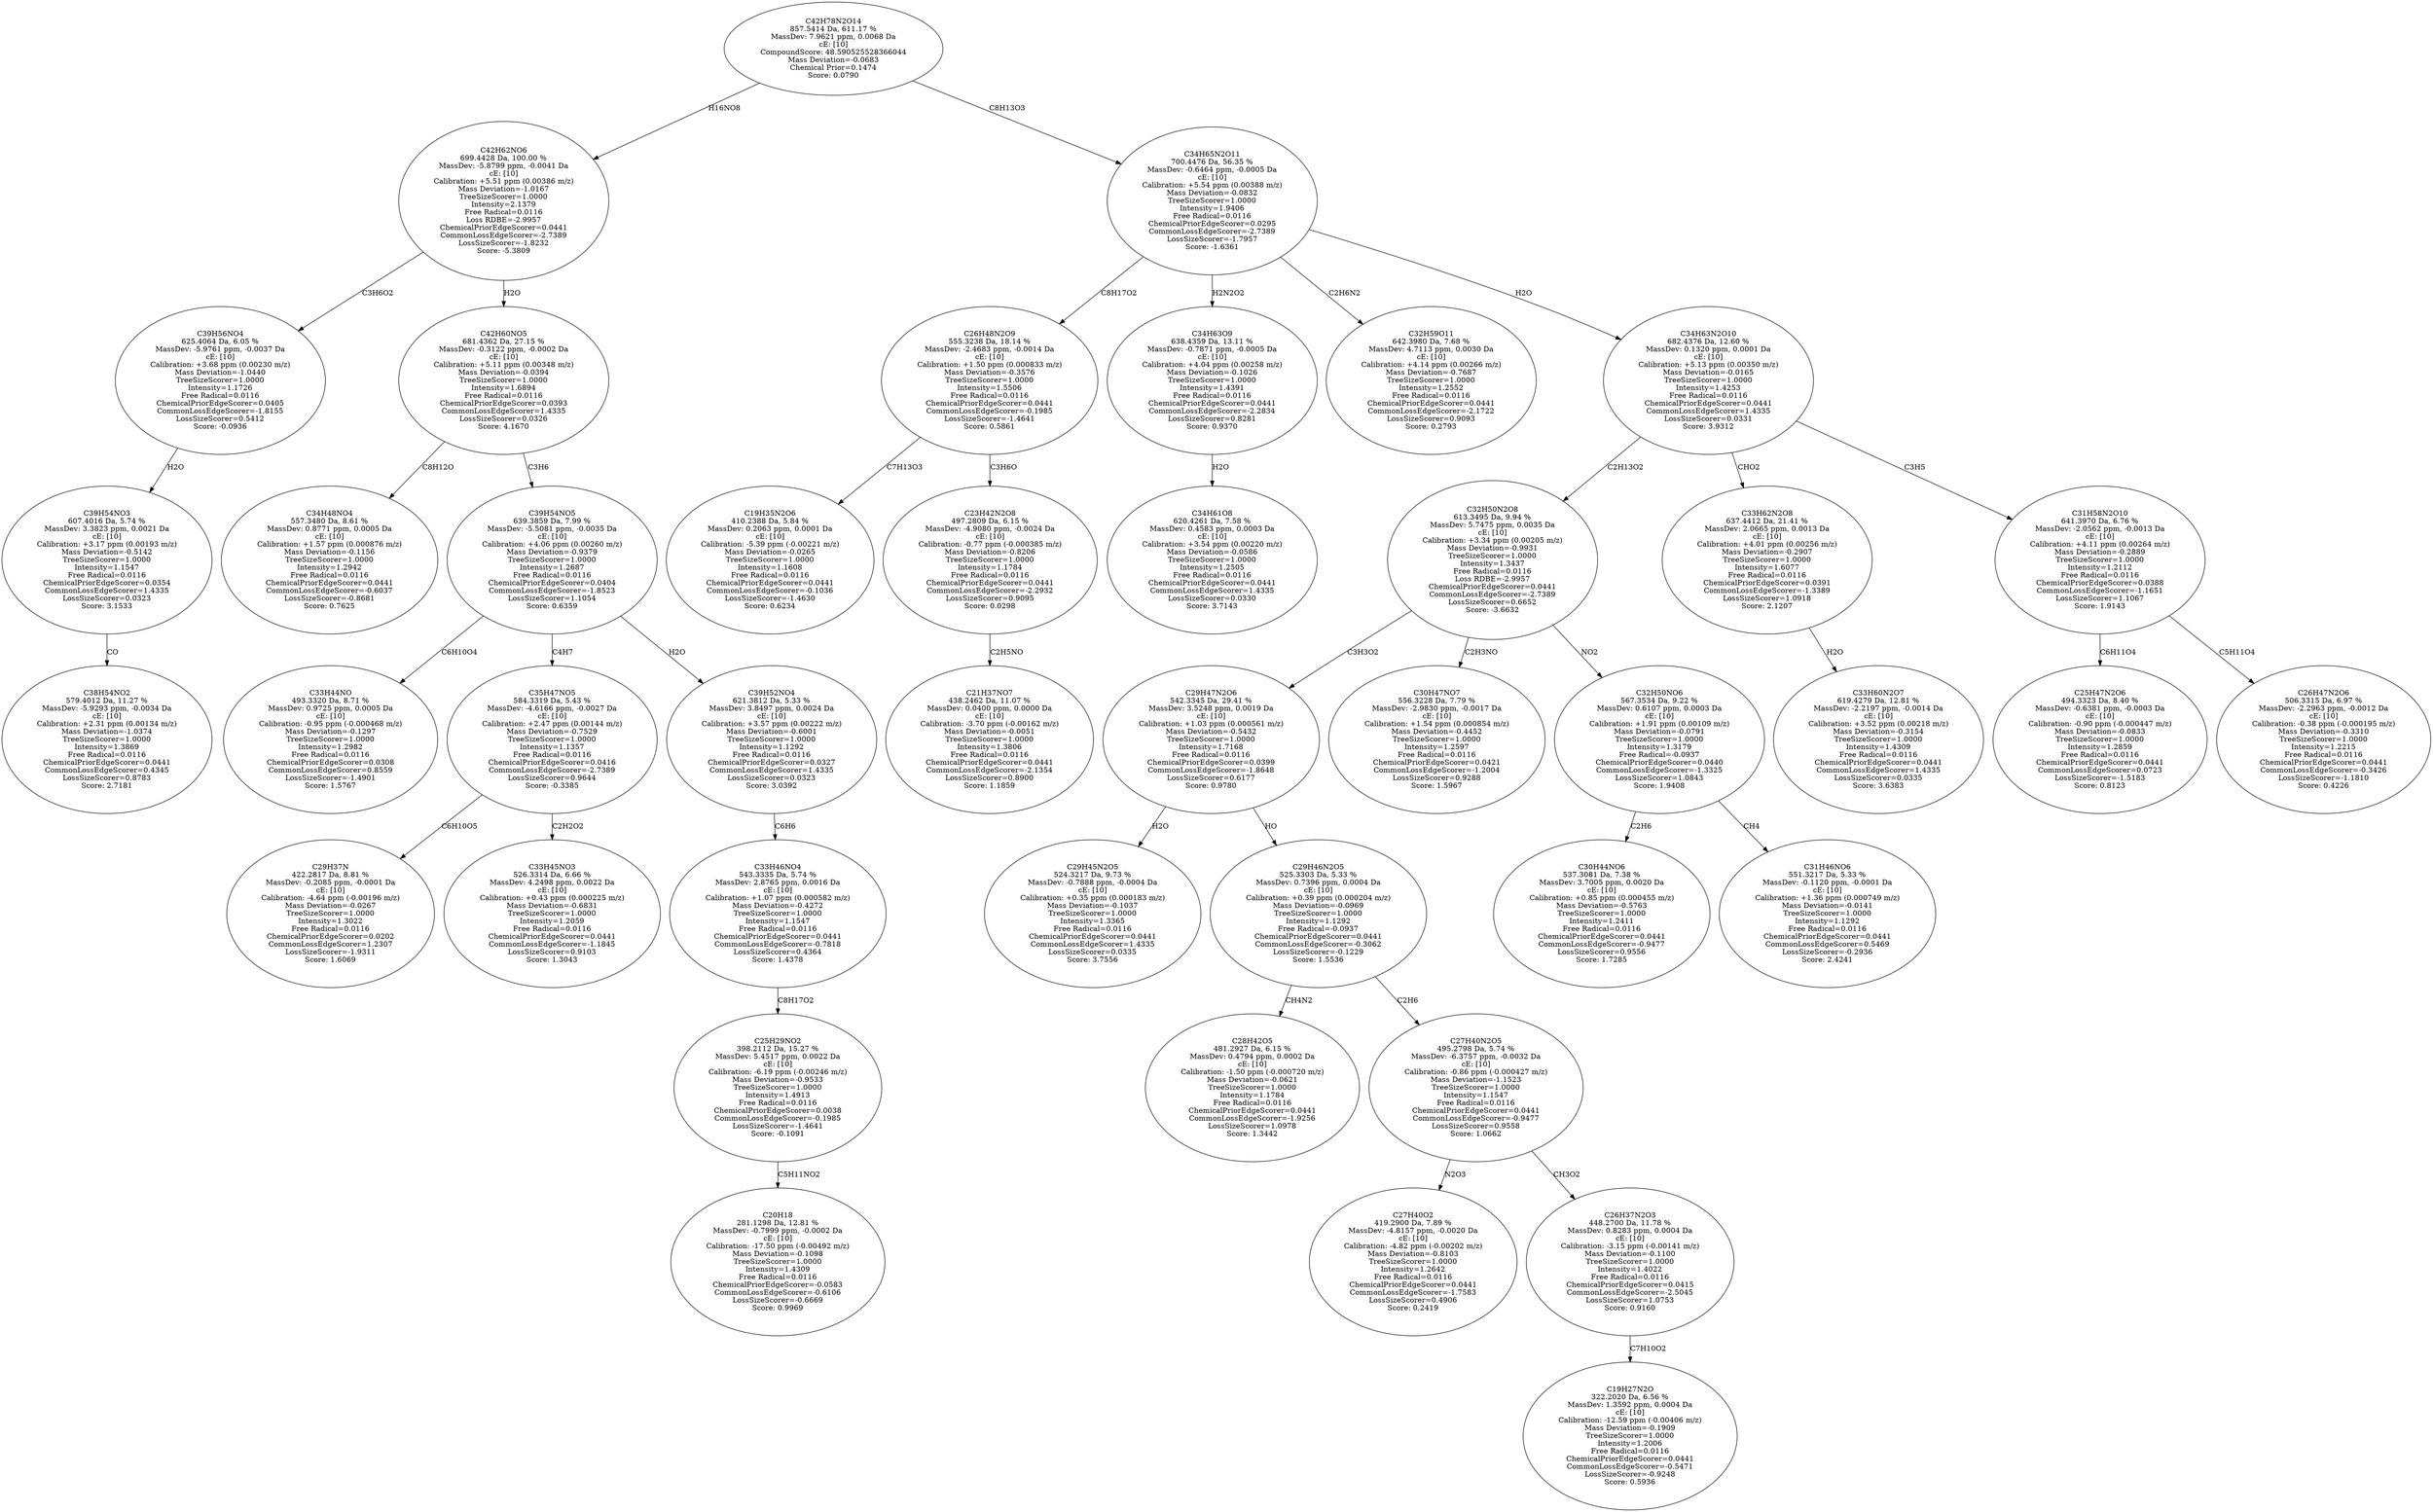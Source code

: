 strict digraph {
v1 [label="C38H54NO2\n579.4012 Da, 11.27 %\nMassDev: -5.9293 ppm, -0.0034 Da\ncE: [10]\nCalibration: +2.31 ppm (0.00134 m/z)\nMass Deviation=-1.0374\nTreeSizeScorer=1.0000\nIntensity=1.3869\nFree Radical=0.0116\nChemicalPriorEdgeScorer=0.0441\nCommonLossEdgeScorer=0.4345\nLossSizeScorer=0.8783\nScore: 2.7181"];
v2 [label="C39H54NO3\n607.4016 Da, 5.74 %\nMassDev: 3.3823 ppm, 0.0021 Da\ncE: [10]\nCalibration: +3.17 ppm (0.00193 m/z)\nMass Deviation=-0.5142\nTreeSizeScorer=1.0000\nIntensity=1.1547\nFree Radical=0.0116\nChemicalPriorEdgeScorer=0.0354\nCommonLossEdgeScorer=1.4335\nLossSizeScorer=0.0323\nScore: 3.1533"];
v3 [label="C39H56NO4\n625.4064 Da, 6.05 %\nMassDev: -5.9761 ppm, -0.0037 Da\ncE: [10]\nCalibration: +3.68 ppm (0.00230 m/z)\nMass Deviation=-1.0440\nTreeSizeScorer=1.0000\nIntensity=1.1726\nFree Radical=0.0116\nChemicalPriorEdgeScorer=0.0405\nCommonLossEdgeScorer=-1.8155\nLossSizeScorer=0.5412\nScore: -0.0936"];
v4 [label="C34H48NO4\n557.3480 Da, 8.61 %\nMassDev: 0.8771 ppm, 0.0005 Da\ncE: [10]\nCalibration: +1.57 ppm (0.000876 m/z)\nMass Deviation=-0.1156\nTreeSizeScorer=1.0000\nIntensity=1.2942\nFree Radical=0.0116\nChemicalPriorEdgeScorer=0.0441\nCommonLossEdgeScorer=-0.6037\nLossSizeScorer=-0.8681\nScore: 0.7625"];
v5 [label="C33H44NO\n493.3320 Da, 8.71 %\nMassDev: 0.9725 ppm, 0.0005 Da\ncE: [10]\nCalibration: -0.95 ppm (-0.000468 m/z)\nMass Deviation=-0.1297\nTreeSizeScorer=1.0000\nIntensity=1.2982\nFree Radical=0.0116\nChemicalPriorEdgeScorer=0.0308\nCommonLossEdgeScorer=0.8559\nLossSizeScorer=-1.4901\nScore: 1.5767"];
v6 [label="C29H37N\n422.2817 Da, 8.81 %\nMassDev: -0.2085 ppm, -0.0001 Da\ncE: [10]\nCalibration: -4.64 ppm (-0.00196 m/z)\nMass Deviation=-0.0267\nTreeSizeScorer=1.0000\nIntensity=1.3022\nFree Radical=0.0116\nChemicalPriorEdgeScorer=0.0202\nCommonLossEdgeScorer=1.2307\nLossSizeScorer=-1.9311\nScore: 1.6069"];
v7 [label="C33H45NO3\n526.3314 Da, 6.66 %\nMassDev: 4.2498 ppm, 0.0022 Da\ncE: [10]\nCalibration: +0.43 ppm (0.000225 m/z)\nMass Deviation=-0.6831\nTreeSizeScorer=1.0000\nIntensity=1.2059\nFree Radical=0.0116\nChemicalPriorEdgeScorer=0.0441\nCommonLossEdgeScorer=-1.1845\nLossSizeScorer=0.9103\nScore: 1.3043"];
v8 [label="C35H47NO5\n584.3319 Da, 5.43 %\nMassDev: -4.6166 ppm, -0.0027 Da\ncE: [10]\nCalibration: +2.47 ppm (0.00144 m/z)\nMass Deviation=-0.7529\nTreeSizeScorer=1.0000\nIntensity=1.1357\nFree Radical=0.0116\nChemicalPriorEdgeScorer=0.0416\nCommonLossEdgeScorer=-2.7389\nLossSizeScorer=0.9644\nScore: -0.3385"];
v9 [label="C20H18\n281.1298 Da, 12.81 %\nMassDev: -0.7999 ppm, -0.0002 Da\ncE: [10]\nCalibration: -17.50 ppm (-0.00492 m/z)\nMass Deviation=-0.1098\nTreeSizeScorer=1.0000\nIntensity=1.4309\nFree Radical=0.0116\nChemicalPriorEdgeScorer=-0.0583\nCommonLossEdgeScorer=-0.6106\nLossSizeScorer=-0.6669\nScore: 0.9969"];
v10 [label="C25H29NO2\n398.2112 Da, 15.27 %\nMassDev: 5.4517 ppm, 0.0022 Da\ncE: [10]\nCalibration: -6.19 ppm (-0.00246 m/z)\nMass Deviation=-0.9533\nTreeSizeScorer=1.0000\nIntensity=1.4913\nFree Radical=0.0116\nChemicalPriorEdgeScorer=0.0038\nCommonLossEdgeScorer=-0.1985\nLossSizeScorer=-1.4641\nScore: -0.1091"];
v11 [label="C33H46NO4\n543.3335 Da, 5.74 %\nMassDev: 2.8765 ppm, 0.0016 Da\ncE: [10]\nCalibration: +1.07 ppm (0.000582 m/z)\nMass Deviation=-0.4272\nTreeSizeScorer=1.0000\nIntensity=1.1547\nFree Radical=0.0116\nChemicalPriorEdgeScorer=0.0441\nCommonLossEdgeScorer=-0.7818\nLossSizeScorer=0.4364\nScore: 1.4378"];
v12 [label="C39H52NO4\n621.3812 Da, 5.33 %\nMassDev: 3.8497 ppm, 0.0024 Da\ncE: [10]\nCalibration: +3.57 ppm (0.00222 m/z)\nMass Deviation=-0.6001\nTreeSizeScorer=1.0000\nIntensity=1.1292\nFree Radical=0.0116\nChemicalPriorEdgeScorer=0.0327\nCommonLossEdgeScorer=1.4335\nLossSizeScorer=0.0323\nScore: 3.0392"];
v13 [label="C39H54NO5\n639.3859 Da, 7.99 %\nMassDev: -5.5081 ppm, -0.0035 Da\ncE: [10]\nCalibration: +4.06 ppm (0.00260 m/z)\nMass Deviation=-0.9379\nTreeSizeScorer=1.0000\nIntensity=1.2687\nFree Radical=0.0116\nChemicalPriorEdgeScorer=0.0404\nCommonLossEdgeScorer=-1.8523\nLossSizeScorer=1.1054\nScore: 0.6359"];
v14 [label="C42H60NO5\n681.4362 Da, 27.15 %\nMassDev: -0.3122 ppm, -0.0002 Da\ncE: [10]\nCalibration: +5.11 ppm (0.00348 m/z)\nMass Deviation=-0.0394\nTreeSizeScorer=1.0000\nIntensity=1.6894\nFree Radical=0.0116\nChemicalPriorEdgeScorer=0.0393\nCommonLossEdgeScorer=1.4335\nLossSizeScorer=0.0326\nScore: 4.1670"];
v15 [label="C42H62NO6\n699.4428 Da, 100.00 %\nMassDev: -5.8799 ppm, -0.0041 Da\ncE: [10]\nCalibration: +5.51 ppm (0.00386 m/z)\nMass Deviation=-1.0167\nTreeSizeScorer=1.0000\nIntensity=2.1379\nFree Radical=0.0116\nLoss RDBE=-2.9957\nChemicalPriorEdgeScorer=0.0441\nCommonLossEdgeScorer=-2.7389\nLossSizeScorer=-1.8232\nScore: -5.3809"];
v16 [label="C19H35N2O6\n410.2388 Da, 5.84 %\nMassDev: 0.2063 ppm, 0.0001 Da\ncE: [10]\nCalibration: -5.39 ppm (-0.00221 m/z)\nMass Deviation=-0.0265\nTreeSizeScorer=1.0000\nIntensity=1.1608\nFree Radical=0.0116\nChemicalPriorEdgeScorer=0.0441\nCommonLossEdgeScorer=-0.1036\nLossSizeScorer=-1.4630\nScore: 0.6234"];
v17 [label="C21H37NO7\n438.2462 Da, 11.07 %\nMassDev: 0.0400 ppm, 0.0000 Da\ncE: [10]\nCalibration: -3.70 ppm (-0.00162 m/z)\nMass Deviation=-0.0051\nTreeSizeScorer=1.0000\nIntensity=1.3806\nFree Radical=0.0116\nChemicalPriorEdgeScorer=0.0441\nCommonLossEdgeScorer=-2.1354\nLossSizeScorer=0.8900\nScore: 1.1859"];
v18 [label="C23H42N2O8\n497.2809 Da, 6.15 %\nMassDev: -4.9080 ppm, -0.0024 Da\ncE: [10]\nCalibration: -0.77 ppm (-0.000385 m/z)\nMass Deviation=-0.8206\nTreeSizeScorer=1.0000\nIntensity=1.1784\nFree Radical=0.0116\nChemicalPriorEdgeScorer=0.0441\nCommonLossEdgeScorer=-2.2932\nLossSizeScorer=0.9095\nScore: 0.0298"];
v19 [label="C26H48N2O9\n555.3238 Da, 18.14 %\nMassDev: -2.4683 ppm, -0.0014 Da\ncE: [10]\nCalibration: +1.50 ppm (0.000833 m/z)\nMass Deviation=-0.3576\nTreeSizeScorer=1.0000\nIntensity=1.5506\nFree Radical=0.0116\nChemicalPriorEdgeScorer=0.0441\nCommonLossEdgeScorer=-0.1985\nLossSizeScorer=-1.4641\nScore: 0.5861"];
v20 [label="C34H61O8\n620.4261 Da, 7.58 %\nMassDev: 0.4583 ppm, 0.0003 Da\ncE: [10]\nCalibration: +3.54 ppm (0.00220 m/z)\nMass Deviation=-0.0586\nTreeSizeScorer=1.0000\nIntensity=1.2505\nFree Radical=0.0116\nChemicalPriorEdgeScorer=0.0441\nCommonLossEdgeScorer=1.4335\nLossSizeScorer=0.0330\nScore: 3.7143"];
v21 [label="C34H63O9\n638.4359 Da, 13.11 %\nMassDev: -0.7871 ppm, -0.0005 Da\ncE: [10]\nCalibration: +4.04 ppm (0.00258 m/z)\nMass Deviation=-0.1026\nTreeSizeScorer=1.0000\nIntensity=1.4391\nFree Radical=0.0116\nChemicalPriorEdgeScorer=0.0441\nCommonLossEdgeScorer=-2.2834\nLossSizeScorer=0.8281\nScore: 0.9370"];
v22 [label="C32H59O11\n642.3980 Da, 7.68 %\nMassDev: 4.7113 ppm, 0.0030 Da\ncE: [10]\nCalibration: +4.14 ppm (0.00266 m/z)\nMass Deviation=-0.7687\nTreeSizeScorer=1.0000\nIntensity=1.2552\nFree Radical=0.0116\nChemicalPriorEdgeScorer=0.0441\nCommonLossEdgeScorer=-2.1722\nLossSizeScorer=0.9093\nScore: 0.2793"];
v23 [label="C29H45N2O5\n524.3217 Da, 9.73 %\nMassDev: -0.7888 ppm, -0.0004 Da\ncE: [10]\nCalibration: +0.35 ppm (0.000183 m/z)\nMass Deviation=-0.1037\nTreeSizeScorer=1.0000\nIntensity=1.3365\nFree Radical=0.0116\nChemicalPriorEdgeScorer=0.0441\nCommonLossEdgeScorer=1.4335\nLossSizeScorer=0.0335\nScore: 3.7556"];
v24 [label="C28H42O5\n481.2927 Da, 6.15 %\nMassDev: 0.4794 ppm, 0.0002 Da\ncE: [10]\nCalibration: -1.50 ppm (-0.000720 m/z)\nMass Deviation=-0.0621\nTreeSizeScorer=1.0000\nIntensity=1.1784\nFree Radical=0.0116\nChemicalPriorEdgeScorer=0.0441\nCommonLossEdgeScorer=-1.9256\nLossSizeScorer=1.0978\nScore: 1.3442"];
v25 [label="C27H40O2\n419.2900 Da, 7.89 %\nMassDev: -4.8157 ppm, -0.0020 Da\ncE: [10]\nCalibration: -4.82 ppm (-0.00202 m/z)\nMass Deviation=-0.8103\nTreeSizeScorer=1.0000\nIntensity=1.2642\nFree Radical=0.0116\nChemicalPriorEdgeScorer=0.0441\nCommonLossEdgeScorer=-1.7583\nLossSizeScorer=0.4906\nScore: 0.2419"];
v26 [label="C19H27N2O\n322.2020 Da, 6.56 %\nMassDev: 1.3592 ppm, 0.0004 Da\ncE: [10]\nCalibration: -12.59 ppm (-0.00406 m/z)\nMass Deviation=-0.1909\nTreeSizeScorer=1.0000\nIntensity=1.2006\nFree Radical=0.0116\nChemicalPriorEdgeScorer=0.0441\nCommonLossEdgeScorer=-0.5471\nLossSizeScorer=-0.9248\nScore: 0.5936"];
v27 [label="C26H37N2O3\n448.2700 Da, 11.78 %\nMassDev: 0.8283 ppm, 0.0004 Da\ncE: [10]\nCalibration: -3.15 ppm (-0.00141 m/z)\nMass Deviation=-0.1100\nTreeSizeScorer=1.0000\nIntensity=1.4022\nFree Radical=0.0116\nChemicalPriorEdgeScorer=0.0415\nCommonLossEdgeScorer=-2.5045\nLossSizeScorer=1.0753\nScore: 0.9160"];
v28 [label="C27H40N2O5\n495.2798 Da, 5.74 %\nMassDev: -6.3757 ppm, -0.0032 Da\ncE: [10]\nCalibration: -0.86 ppm (-0.000427 m/z)\nMass Deviation=-1.1523\nTreeSizeScorer=1.0000\nIntensity=1.1547\nFree Radical=0.0116\nChemicalPriorEdgeScorer=0.0441\nCommonLossEdgeScorer=-0.9477\nLossSizeScorer=0.9558\nScore: 1.0662"];
v29 [label="C29H46N2O5\n525.3303 Da, 5.33 %\nMassDev: 0.7396 ppm, 0.0004 Da\ncE: [10]\nCalibration: +0.39 ppm (0.000204 m/z)\nMass Deviation=-0.0969\nTreeSizeScorer=1.0000\nIntensity=1.1292\nFree Radical=-0.0937\nChemicalPriorEdgeScorer=0.0441\nCommonLossEdgeScorer=-0.3062\nLossSizeScorer=-0.1229\nScore: 1.5536"];
v30 [label="C29H47N2O6\n542.3345 Da, 29.41 %\nMassDev: 3.5248 ppm, 0.0019 Da\ncE: [10]\nCalibration: +1.03 ppm (0.000561 m/z)\nMass Deviation=-0.5432\nTreeSizeScorer=1.0000\nIntensity=1.7168\nFree Radical=0.0116\nChemicalPriorEdgeScorer=0.0399\nCommonLossEdgeScorer=-1.8648\nLossSizeScorer=0.6177\nScore: 0.9780"];
v31 [label="C30H47NO7\n556.3228 Da, 7.79 %\nMassDev: -2.9830 ppm, -0.0017 Da\ncE: [10]\nCalibration: +1.54 ppm (0.000854 m/z)\nMass Deviation=-0.4452\nTreeSizeScorer=1.0000\nIntensity=1.2597\nFree Radical=0.0116\nChemicalPriorEdgeScorer=0.0421\nCommonLossEdgeScorer=-1.2004\nLossSizeScorer=0.9288\nScore: 1.5967"];
v32 [label="C30H44NO6\n537.3081 Da, 7.38 %\nMassDev: 3.7005 ppm, 0.0020 Da\ncE: [10]\nCalibration: +0.85 ppm (0.000455 m/z)\nMass Deviation=-0.5763\nTreeSizeScorer=1.0000\nIntensity=1.2411\nFree Radical=0.0116\nChemicalPriorEdgeScorer=0.0441\nCommonLossEdgeScorer=-0.9477\nLossSizeScorer=0.9556\nScore: 1.7285"];
v33 [label="C31H46NO6\n551.3217 Da, 5.33 %\nMassDev: -0.1120 ppm, -0.0001 Da\ncE: [10]\nCalibration: +1.36 ppm (0.000749 m/z)\nMass Deviation=-0.0141\nTreeSizeScorer=1.0000\nIntensity=1.1292\nFree Radical=0.0116\nChemicalPriorEdgeScorer=0.0441\nCommonLossEdgeScorer=0.5469\nLossSizeScorer=-0.2936\nScore: 2.4241"];
v34 [label="C32H50NO6\n567.3534 Da, 9.22 %\nMassDev: 0.6107 ppm, 0.0003 Da\ncE: [10]\nCalibration: +1.91 ppm (0.00109 m/z)\nMass Deviation=-0.0791\nTreeSizeScorer=1.0000\nIntensity=1.3179\nFree Radical=-0.0937\nChemicalPriorEdgeScorer=0.0440\nCommonLossEdgeScorer=-1.3325\nLossSizeScorer=1.0843\nScore: 1.9408"];
v35 [label="C32H50N2O8\n613.3495 Da, 9.94 %\nMassDev: 5.7475 ppm, 0.0035 Da\ncE: [10]\nCalibration: +3.34 ppm (0.00205 m/z)\nMass Deviation=-0.9931\nTreeSizeScorer=1.0000\nIntensity=1.3437\nFree Radical=0.0116\nLoss RDBE=-2.9957\nChemicalPriorEdgeScorer=0.0441\nCommonLossEdgeScorer=-2.7389\nLossSizeScorer=0.6652\nScore: -3.6632"];
v36 [label="C33H60N2O7\n619.4279 Da, 12.81 %\nMassDev: -2.2197 ppm, -0.0014 Da\ncE: [10]\nCalibration: +3.52 ppm (0.00218 m/z)\nMass Deviation=-0.3154\nTreeSizeScorer=1.0000\nIntensity=1.4309\nFree Radical=0.0116\nChemicalPriorEdgeScorer=0.0441\nCommonLossEdgeScorer=1.4335\nLossSizeScorer=0.0335\nScore: 3.6383"];
v37 [label="C33H62N2O8\n637.4412 Da, 21.41 %\nMassDev: 2.0665 ppm, 0.0013 Da\ncE: [10]\nCalibration: +4.01 ppm (0.00256 m/z)\nMass Deviation=-0.2907\nTreeSizeScorer=1.0000\nIntensity=1.6077\nFree Radical=0.0116\nChemicalPriorEdgeScorer=0.0391\nCommonLossEdgeScorer=-1.3389\nLossSizeScorer=1.0918\nScore: 2.1207"];
v38 [label="C25H47N2O6\n494.3323 Da, 8.40 %\nMassDev: -0.6381 ppm, -0.0003 Da\ncE: [10]\nCalibration: -0.90 ppm (-0.000447 m/z)\nMass Deviation=-0.0833\nTreeSizeScorer=1.0000\nIntensity=1.2859\nFree Radical=0.0116\nChemicalPriorEdgeScorer=0.0441\nCommonLossEdgeScorer=0.0723\nLossSizeScorer=-1.5183\nScore: 0.8123"];
v39 [label="C26H47N2O6\n506.3315 Da, 6.97 %\nMassDev: -2.2963 ppm, -0.0012 Da\ncE: [10]\nCalibration: -0.38 ppm (-0.000195 m/z)\nMass Deviation=-0.3310\nTreeSizeScorer=1.0000\nIntensity=1.2215\nFree Radical=0.0116\nChemicalPriorEdgeScorer=0.0441\nCommonLossEdgeScorer=-0.3426\nLossSizeScorer=-1.1810\nScore: 0.4226"];
v40 [label="C31H58N2O10\n641.3970 Da, 6.76 %\nMassDev: -2.0562 ppm, -0.0013 Da\ncE: [10]\nCalibration: +4.11 ppm (0.00264 m/z)\nMass Deviation=-0.2889\nTreeSizeScorer=1.0000\nIntensity=1.2112\nFree Radical=0.0116\nChemicalPriorEdgeScorer=0.0388\nCommonLossEdgeScorer=-1.1651\nLossSizeScorer=1.1067\nScore: 1.9143"];
v41 [label="C34H63N2O10\n682.4376 Da, 12.60 %\nMassDev: 0.1320 ppm, 0.0001 Da\ncE: [10]\nCalibration: +5.13 ppm (0.00350 m/z)\nMass Deviation=-0.0165\nTreeSizeScorer=1.0000\nIntensity=1.4253\nFree Radical=0.0116\nChemicalPriorEdgeScorer=0.0441\nCommonLossEdgeScorer=1.4335\nLossSizeScorer=0.0331\nScore: 3.9312"];
v42 [label="C34H65N2O11\n700.4476 Da, 56.35 %\nMassDev: -0.6464 ppm, -0.0005 Da\ncE: [10]\nCalibration: +5.54 ppm (0.00388 m/z)\nMass Deviation=-0.0832\nTreeSizeScorer=1.0000\nIntensity=1.9406\nFree Radical=0.0116\nChemicalPriorEdgeScorer=0.0295\nCommonLossEdgeScorer=-2.7389\nLossSizeScorer=-1.7957\nScore: -1.6361"];
v43 [label="C42H78N2O14\n857.5414 Da, 611.17 %\nMassDev: 7.9621 ppm, 0.0068 Da\ncE: [10]\nCompoundScore: 48.590525528366044\nMass Deviation=-0.0683\nChemical Prior=0.1474\nScore: 0.0790"];
v2 -> v1 [label="CO"];
v3 -> v2 [label="H2O"];
v15 -> v3 [label="C3H6O2"];
v14 -> v4 [label="C8H12O"];
v13 -> v5 [label="C6H10O4"];
v8 -> v6 [label="C6H10O5"];
v8 -> v7 [label="C2H2O2"];
v13 -> v8 [label="C4H7"];
v10 -> v9 [label="C5H11NO2"];
v11 -> v10 [label="C8H17O2"];
v12 -> v11 [label="C6H6"];
v13 -> v12 [label="H2O"];
v14 -> v13 [label="C3H6"];
v15 -> v14 [label="H2O"];
v43 -> v15 [label="H16NO8"];
v19 -> v16 [label="C7H13O3"];
v18 -> v17 [label="C2H5NO"];
v19 -> v18 [label="C3H6O"];
v42 -> v19 [label="C8H17O2"];
v21 -> v20 [label="H2O"];
v42 -> v21 [label="H2N2O2"];
v42 -> v22 [label="C2H6N2"];
v30 -> v23 [label="H2O"];
v29 -> v24 [label="CH4N2"];
v28 -> v25 [label="N2O3"];
v27 -> v26 [label="C7H10O2"];
v28 -> v27 [label="CH3O2"];
v29 -> v28 [label="C2H6"];
v30 -> v29 [label="HO"];
v35 -> v30 [label="C3H3O2"];
v35 -> v31 [label="C2H3NO"];
v34 -> v32 [label="C2H6"];
v34 -> v33 [label="CH4"];
v35 -> v34 [label="NO2"];
v41 -> v35 [label="C2H13O2"];
v37 -> v36 [label="H2O"];
v41 -> v37 [label="CHO2"];
v40 -> v38 [label="C6H11O4"];
v40 -> v39 [label="C5H11O4"];
v41 -> v40 [label="C3H5"];
v42 -> v41 [label="H2O"];
v43 -> v42 [label="C8H13O3"];
}